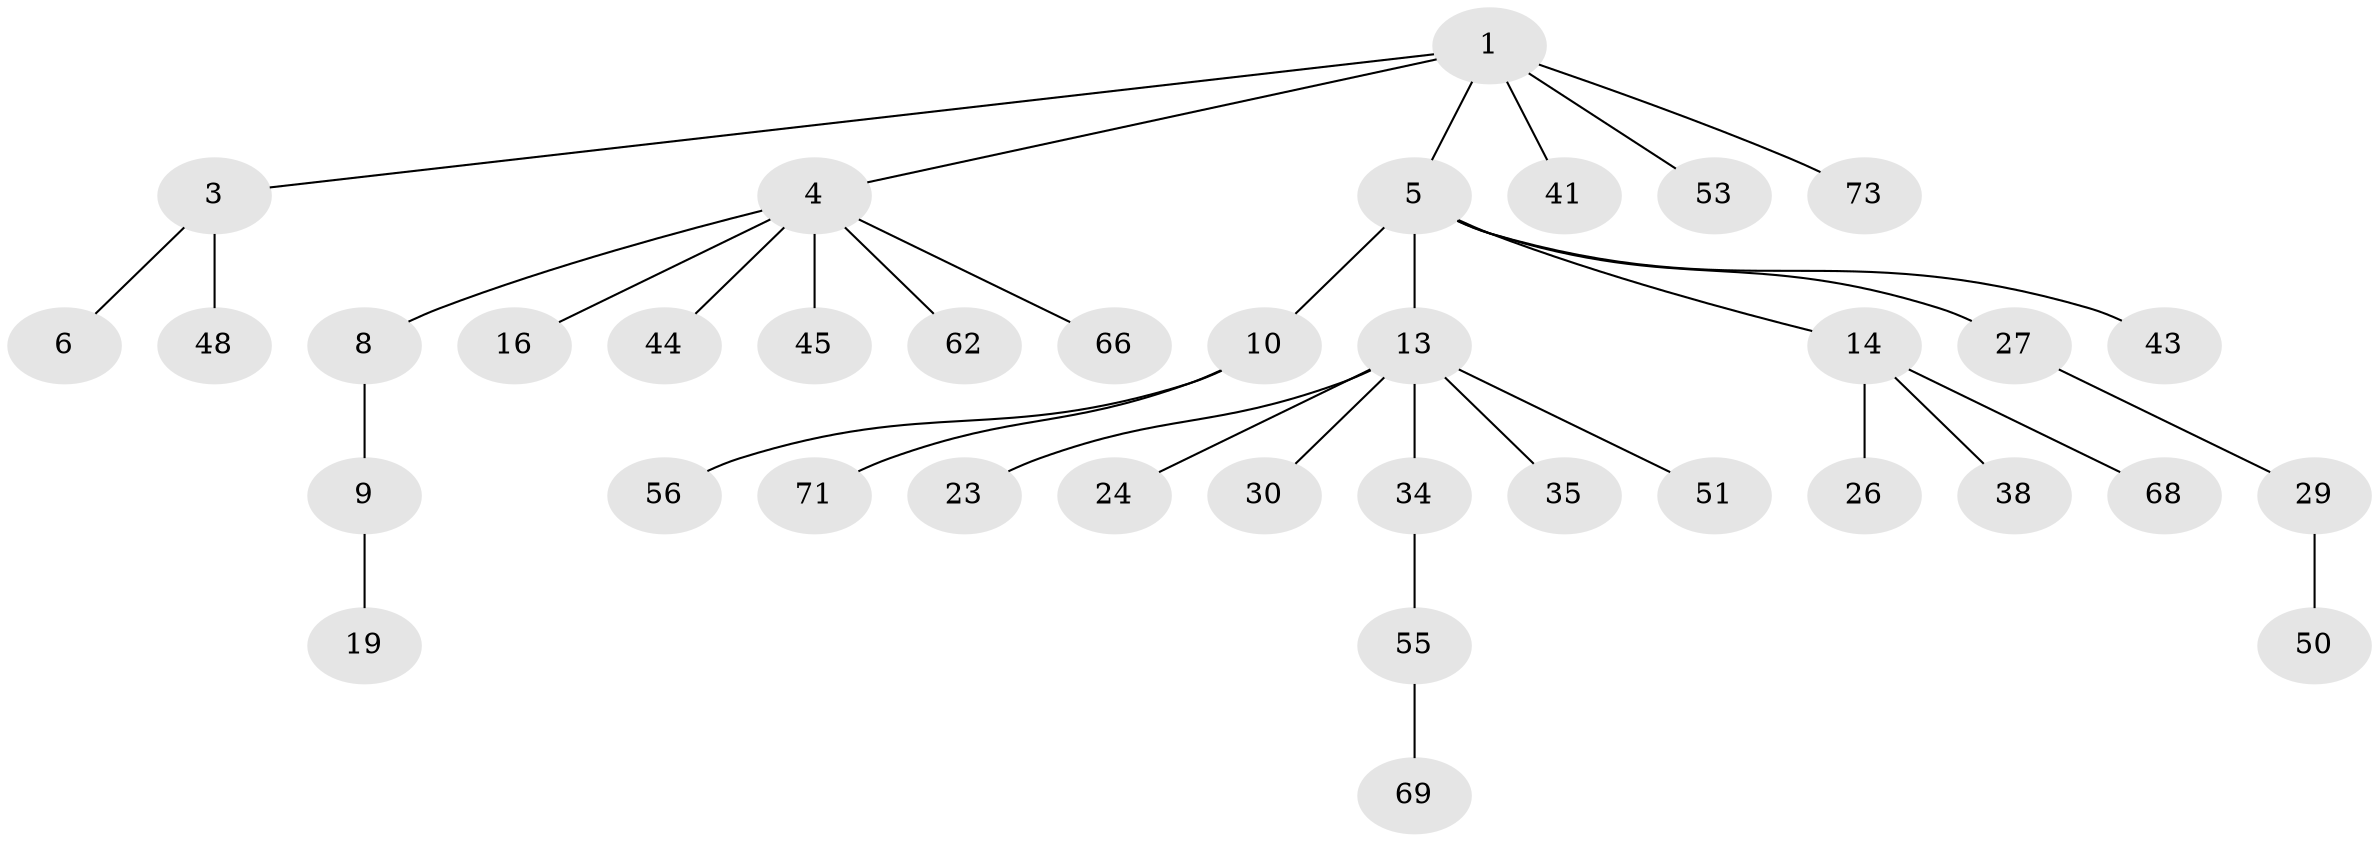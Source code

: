 // original degree distribution, {5: 0.04054054054054054, 4: 0.06756756756756757, 3: 0.08108108108108109, 7: 0.013513513513513514, 6: 0.02702702702702703, 1: 0.5405405405405406, 2: 0.22972972972972974}
// Generated by graph-tools (version 1.1) at 2025/19/03/04/25 18:19:05]
// undirected, 37 vertices, 36 edges
graph export_dot {
graph [start="1"]
  node [color=gray90,style=filled];
  1 [super="+2+20"];
  3;
  4;
  5 [super="+7+11+12+22"];
  6 [super="+61+15"];
  8 [super="+40"];
  9;
  10 [super="+32+28"];
  13 [super="+21+18+39"];
  14 [super="+36+25+17"];
  16;
  19;
  23;
  24;
  26 [super="+58+72+37"];
  27;
  29;
  30 [super="+74"];
  34;
  35 [super="+67"];
  38;
  41;
  43;
  44 [super="+63"];
  45 [super="+47"];
  48;
  50;
  51;
  53 [super="+64+59"];
  55;
  56;
  62;
  66;
  68;
  69;
  71;
  73;
  1 -- 3;
  1 -- 5;
  1 -- 53;
  1 -- 73;
  1 -- 4;
  1 -- 41;
  3 -- 6;
  3 -- 48;
  4 -- 8;
  4 -- 16;
  4 -- 44;
  4 -- 45;
  4 -- 62;
  4 -- 66;
  5 -- 10;
  5 -- 27;
  5 -- 43;
  5 -- 14;
  5 -- 13;
  8 -- 9;
  9 -- 19;
  10 -- 56;
  10 -- 71;
  13 -- 24;
  13 -- 34;
  13 -- 51;
  13 -- 35;
  13 -- 23;
  13 -- 30;
  14 -- 26;
  14 -- 68;
  14 -- 38;
  27 -- 29;
  29 -- 50;
  34 -- 55;
  55 -- 69;
}
